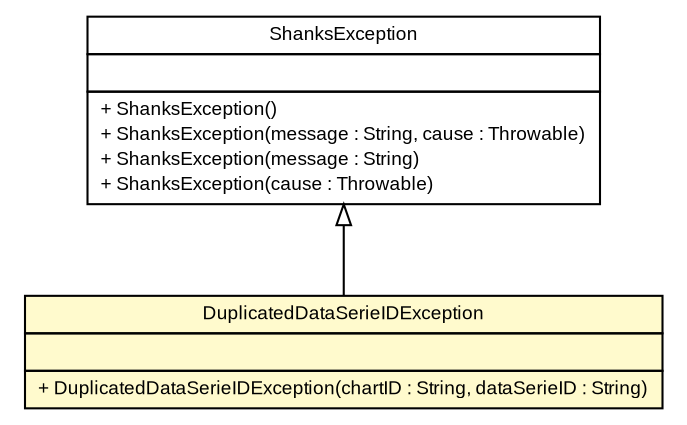 #!/usr/local/bin/dot
#
# Class diagram 
# Generated by UMLGraph version 5.1 (http://www.umlgraph.org/)
#

digraph G {
	edge [fontname="arial",fontsize=10,labelfontname="arial",labelfontsize=10];
	node [fontname="arial",fontsize=10,shape=plaintext];
	nodesep=0.25;
	ranksep=0.5;
	// es.upm.dit.gsi.shanks.exception.ShanksException
	c7504 [label=<<table title="es.upm.dit.gsi.shanks.exception.ShanksException" border="0" cellborder="1" cellspacing="0" cellpadding="2" port="p" href="../../../../exception/ShanksException.html">
		<tr><td><table border="0" cellspacing="0" cellpadding="1">
<tr><td align="center" balign="center"> ShanksException </td></tr>
		</table></td></tr>
		<tr><td><table border="0" cellspacing="0" cellpadding="1">
<tr><td align="left" balign="left">  </td></tr>
		</table></td></tr>
		<tr><td><table border="0" cellspacing="0" cellpadding="1">
<tr><td align="left" balign="left"> + ShanksException() </td></tr>
<tr><td align="left" balign="left"> + ShanksException(message : String, cause : Throwable) </td></tr>
<tr><td align="left" balign="left"> + ShanksException(message : String) </td></tr>
<tr><td align="left" balign="left"> + ShanksException(cause : Throwable) </td></tr>
		</table></td></tr>
		</table>>, fontname="arial", fontcolor="black", fontsize=9.0];
	// es.upm.dit.gsi.shanks.model.scenario.portrayal.exception.DuplicatedDataSerieIDException
	c7545 [label=<<table title="es.upm.dit.gsi.shanks.model.scenario.portrayal.exception.DuplicatedDataSerieIDException" border="0" cellborder="1" cellspacing="0" cellpadding="2" port="p" bgcolor="lemonChiffon" href="./DuplicatedDataSerieIDException.html">
		<tr><td><table border="0" cellspacing="0" cellpadding="1">
<tr><td align="center" balign="center"> DuplicatedDataSerieIDException </td></tr>
		</table></td></tr>
		<tr><td><table border="0" cellspacing="0" cellpadding="1">
<tr><td align="left" balign="left">  </td></tr>
		</table></td></tr>
		<tr><td><table border="0" cellspacing="0" cellpadding="1">
<tr><td align="left" balign="left"> + DuplicatedDataSerieIDException(chartID : String, dataSerieID : String) </td></tr>
		</table></td></tr>
		</table>>, fontname="arial", fontcolor="black", fontsize=9.0];
	//es.upm.dit.gsi.shanks.model.scenario.portrayal.exception.DuplicatedDataSerieIDException extends es.upm.dit.gsi.shanks.exception.ShanksException
	c7504:p -> c7545:p [dir=back,arrowtail=empty];
}

